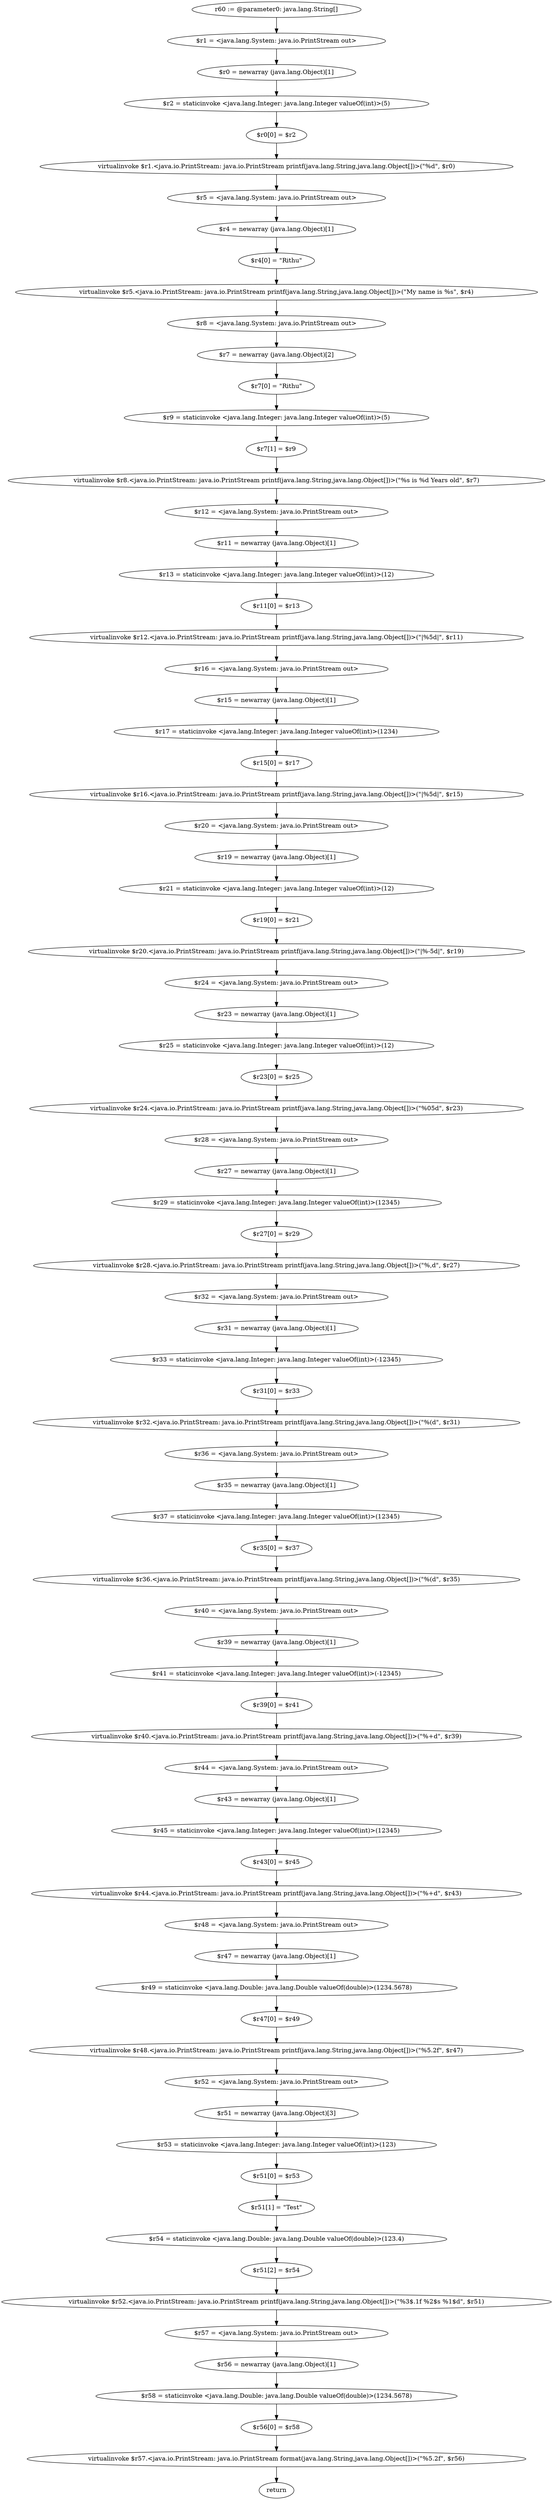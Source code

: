 digraph "unitGraph" {
    "r60 := @parameter0: java.lang.String[]"
    "$r1 = <java.lang.System: java.io.PrintStream out>"
    "$r0 = newarray (java.lang.Object)[1]"
    "$r2 = staticinvoke <java.lang.Integer: java.lang.Integer valueOf(int)>(5)"
    "$r0[0] = $r2"
    "virtualinvoke $r1.<java.io.PrintStream: java.io.PrintStream printf(java.lang.String,java.lang.Object[])>(\"%d\", $r0)"
    "$r5 = <java.lang.System: java.io.PrintStream out>"
    "$r4 = newarray (java.lang.Object)[1]"
    "$r4[0] = \"Rithu\""
    "virtualinvoke $r5.<java.io.PrintStream: java.io.PrintStream printf(java.lang.String,java.lang.Object[])>(\"My name is %s\", $r4)"
    "$r8 = <java.lang.System: java.io.PrintStream out>"
    "$r7 = newarray (java.lang.Object)[2]"
    "$r7[0] = \"Rithu\""
    "$r9 = staticinvoke <java.lang.Integer: java.lang.Integer valueOf(int)>(5)"
    "$r7[1] = $r9"
    "virtualinvoke $r8.<java.io.PrintStream: java.io.PrintStream printf(java.lang.String,java.lang.Object[])>(\"%s is %d Years old\", $r7)"
    "$r12 = <java.lang.System: java.io.PrintStream out>"
    "$r11 = newarray (java.lang.Object)[1]"
    "$r13 = staticinvoke <java.lang.Integer: java.lang.Integer valueOf(int)>(12)"
    "$r11[0] = $r13"
    "virtualinvoke $r12.<java.io.PrintStream: java.io.PrintStream printf(java.lang.String,java.lang.Object[])>(\"|%5d|\", $r11)"
    "$r16 = <java.lang.System: java.io.PrintStream out>"
    "$r15 = newarray (java.lang.Object)[1]"
    "$r17 = staticinvoke <java.lang.Integer: java.lang.Integer valueOf(int)>(1234)"
    "$r15[0] = $r17"
    "virtualinvoke $r16.<java.io.PrintStream: java.io.PrintStream printf(java.lang.String,java.lang.Object[])>(\"|%5d|\", $r15)"
    "$r20 = <java.lang.System: java.io.PrintStream out>"
    "$r19 = newarray (java.lang.Object)[1]"
    "$r21 = staticinvoke <java.lang.Integer: java.lang.Integer valueOf(int)>(12)"
    "$r19[0] = $r21"
    "virtualinvoke $r20.<java.io.PrintStream: java.io.PrintStream printf(java.lang.String,java.lang.Object[])>(\"|%-5d|\", $r19)"
    "$r24 = <java.lang.System: java.io.PrintStream out>"
    "$r23 = newarray (java.lang.Object)[1]"
    "$r25 = staticinvoke <java.lang.Integer: java.lang.Integer valueOf(int)>(12)"
    "$r23[0] = $r25"
    "virtualinvoke $r24.<java.io.PrintStream: java.io.PrintStream printf(java.lang.String,java.lang.Object[])>(\"%05d\", $r23)"
    "$r28 = <java.lang.System: java.io.PrintStream out>"
    "$r27 = newarray (java.lang.Object)[1]"
    "$r29 = staticinvoke <java.lang.Integer: java.lang.Integer valueOf(int)>(12345)"
    "$r27[0] = $r29"
    "virtualinvoke $r28.<java.io.PrintStream: java.io.PrintStream printf(java.lang.String,java.lang.Object[])>(\"%,d\", $r27)"
    "$r32 = <java.lang.System: java.io.PrintStream out>"
    "$r31 = newarray (java.lang.Object)[1]"
    "$r33 = staticinvoke <java.lang.Integer: java.lang.Integer valueOf(int)>(-12345)"
    "$r31[0] = $r33"
    "virtualinvoke $r32.<java.io.PrintStream: java.io.PrintStream printf(java.lang.String,java.lang.Object[])>(\"%(d\", $r31)"
    "$r36 = <java.lang.System: java.io.PrintStream out>"
    "$r35 = newarray (java.lang.Object)[1]"
    "$r37 = staticinvoke <java.lang.Integer: java.lang.Integer valueOf(int)>(12345)"
    "$r35[0] = $r37"
    "virtualinvoke $r36.<java.io.PrintStream: java.io.PrintStream printf(java.lang.String,java.lang.Object[])>(\"%(d\", $r35)"
    "$r40 = <java.lang.System: java.io.PrintStream out>"
    "$r39 = newarray (java.lang.Object)[1]"
    "$r41 = staticinvoke <java.lang.Integer: java.lang.Integer valueOf(int)>(-12345)"
    "$r39[0] = $r41"
    "virtualinvoke $r40.<java.io.PrintStream: java.io.PrintStream printf(java.lang.String,java.lang.Object[])>(\"%+d\", $r39)"
    "$r44 = <java.lang.System: java.io.PrintStream out>"
    "$r43 = newarray (java.lang.Object)[1]"
    "$r45 = staticinvoke <java.lang.Integer: java.lang.Integer valueOf(int)>(12345)"
    "$r43[0] = $r45"
    "virtualinvoke $r44.<java.io.PrintStream: java.io.PrintStream printf(java.lang.String,java.lang.Object[])>(\"%+d\", $r43)"
    "$r48 = <java.lang.System: java.io.PrintStream out>"
    "$r47 = newarray (java.lang.Object)[1]"
    "$r49 = staticinvoke <java.lang.Double: java.lang.Double valueOf(double)>(1234.5678)"
    "$r47[0] = $r49"
    "virtualinvoke $r48.<java.io.PrintStream: java.io.PrintStream printf(java.lang.String,java.lang.Object[])>(\"%5.2f\", $r47)"
    "$r52 = <java.lang.System: java.io.PrintStream out>"
    "$r51 = newarray (java.lang.Object)[3]"
    "$r53 = staticinvoke <java.lang.Integer: java.lang.Integer valueOf(int)>(123)"
    "$r51[0] = $r53"
    "$r51[1] = \"Test\""
    "$r54 = staticinvoke <java.lang.Double: java.lang.Double valueOf(double)>(123.4)"
    "$r51[2] = $r54"
    "virtualinvoke $r52.<java.io.PrintStream: java.io.PrintStream printf(java.lang.String,java.lang.Object[])>(\"%3$.1f %2$s %1$d\", $r51)"
    "$r57 = <java.lang.System: java.io.PrintStream out>"
    "$r56 = newarray (java.lang.Object)[1]"
    "$r58 = staticinvoke <java.lang.Double: java.lang.Double valueOf(double)>(1234.5678)"
    "$r56[0] = $r58"
    "virtualinvoke $r57.<java.io.PrintStream: java.io.PrintStream format(java.lang.String,java.lang.Object[])>(\"%5.2f\", $r56)"
    "return"
    "r60 := @parameter0: java.lang.String[]"->"$r1 = <java.lang.System: java.io.PrintStream out>";
    "$r1 = <java.lang.System: java.io.PrintStream out>"->"$r0 = newarray (java.lang.Object)[1]";
    "$r0 = newarray (java.lang.Object)[1]"->"$r2 = staticinvoke <java.lang.Integer: java.lang.Integer valueOf(int)>(5)";
    "$r2 = staticinvoke <java.lang.Integer: java.lang.Integer valueOf(int)>(5)"->"$r0[0] = $r2";
    "$r0[0] = $r2"->"virtualinvoke $r1.<java.io.PrintStream: java.io.PrintStream printf(java.lang.String,java.lang.Object[])>(\"%d\", $r0)";
    "virtualinvoke $r1.<java.io.PrintStream: java.io.PrintStream printf(java.lang.String,java.lang.Object[])>(\"%d\", $r0)"->"$r5 = <java.lang.System: java.io.PrintStream out>";
    "$r5 = <java.lang.System: java.io.PrintStream out>"->"$r4 = newarray (java.lang.Object)[1]";
    "$r4 = newarray (java.lang.Object)[1]"->"$r4[0] = \"Rithu\"";
    "$r4[0] = \"Rithu\""->"virtualinvoke $r5.<java.io.PrintStream: java.io.PrintStream printf(java.lang.String,java.lang.Object[])>(\"My name is %s\", $r4)";
    "virtualinvoke $r5.<java.io.PrintStream: java.io.PrintStream printf(java.lang.String,java.lang.Object[])>(\"My name is %s\", $r4)"->"$r8 = <java.lang.System: java.io.PrintStream out>";
    "$r8 = <java.lang.System: java.io.PrintStream out>"->"$r7 = newarray (java.lang.Object)[2]";
    "$r7 = newarray (java.lang.Object)[2]"->"$r7[0] = \"Rithu\"";
    "$r7[0] = \"Rithu\""->"$r9 = staticinvoke <java.lang.Integer: java.lang.Integer valueOf(int)>(5)";
    "$r9 = staticinvoke <java.lang.Integer: java.lang.Integer valueOf(int)>(5)"->"$r7[1] = $r9";
    "$r7[1] = $r9"->"virtualinvoke $r8.<java.io.PrintStream: java.io.PrintStream printf(java.lang.String,java.lang.Object[])>(\"%s is %d Years old\", $r7)";
    "virtualinvoke $r8.<java.io.PrintStream: java.io.PrintStream printf(java.lang.String,java.lang.Object[])>(\"%s is %d Years old\", $r7)"->"$r12 = <java.lang.System: java.io.PrintStream out>";
    "$r12 = <java.lang.System: java.io.PrintStream out>"->"$r11 = newarray (java.lang.Object)[1]";
    "$r11 = newarray (java.lang.Object)[1]"->"$r13 = staticinvoke <java.lang.Integer: java.lang.Integer valueOf(int)>(12)";
    "$r13 = staticinvoke <java.lang.Integer: java.lang.Integer valueOf(int)>(12)"->"$r11[0] = $r13";
    "$r11[0] = $r13"->"virtualinvoke $r12.<java.io.PrintStream: java.io.PrintStream printf(java.lang.String,java.lang.Object[])>(\"|%5d|\", $r11)";
    "virtualinvoke $r12.<java.io.PrintStream: java.io.PrintStream printf(java.lang.String,java.lang.Object[])>(\"|%5d|\", $r11)"->"$r16 = <java.lang.System: java.io.PrintStream out>";
    "$r16 = <java.lang.System: java.io.PrintStream out>"->"$r15 = newarray (java.lang.Object)[1]";
    "$r15 = newarray (java.lang.Object)[1]"->"$r17 = staticinvoke <java.lang.Integer: java.lang.Integer valueOf(int)>(1234)";
    "$r17 = staticinvoke <java.lang.Integer: java.lang.Integer valueOf(int)>(1234)"->"$r15[0] = $r17";
    "$r15[0] = $r17"->"virtualinvoke $r16.<java.io.PrintStream: java.io.PrintStream printf(java.lang.String,java.lang.Object[])>(\"|%5d|\", $r15)";
    "virtualinvoke $r16.<java.io.PrintStream: java.io.PrintStream printf(java.lang.String,java.lang.Object[])>(\"|%5d|\", $r15)"->"$r20 = <java.lang.System: java.io.PrintStream out>";
    "$r20 = <java.lang.System: java.io.PrintStream out>"->"$r19 = newarray (java.lang.Object)[1]";
    "$r19 = newarray (java.lang.Object)[1]"->"$r21 = staticinvoke <java.lang.Integer: java.lang.Integer valueOf(int)>(12)";
    "$r21 = staticinvoke <java.lang.Integer: java.lang.Integer valueOf(int)>(12)"->"$r19[0] = $r21";
    "$r19[0] = $r21"->"virtualinvoke $r20.<java.io.PrintStream: java.io.PrintStream printf(java.lang.String,java.lang.Object[])>(\"|%-5d|\", $r19)";
    "virtualinvoke $r20.<java.io.PrintStream: java.io.PrintStream printf(java.lang.String,java.lang.Object[])>(\"|%-5d|\", $r19)"->"$r24 = <java.lang.System: java.io.PrintStream out>";
    "$r24 = <java.lang.System: java.io.PrintStream out>"->"$r23 = newarray (java.lang.Object)[1]";
    "$r23 = newarray (java.lang.Object)[1]"->"$r25 = staticinvoke <java.lang.Integer: java.lang.Integer valueOf(int)>(12)";
    "$r25 = staticinvoke <java.lang.Integer: java.lang.Integer valueOf(int)>(12)"->"$r23[0] = $r25";
    "$r23[0] = $r25"->"virtualinvoke $r24.<java.io.PrintStream: java.io.PrintStream printf(java.lang.String,java.lang.Object[])>(\"%05d\", $r23)";
    "virtualinvoke $r24.<java.io.PrintStream: java.io.PrintStream printf(java.lang.String,java.lang.Object[])>(\"%05d\", $r23)"->"$r28 = <java.lang.System: java.io.PrintStream out>";
    "$r28 = <java.lang.System: java.io.PrintStream out>"->"$r27 = newarray (java.lang.Object)[1]";
    "$r27 = newarray (java.lang.Object)[1]"->"$r29 = staticinvoke <java.lang.Integer: java.lang.Integer valueOf(int)>(12345)";
    "$r29 = staticinvoke <java.lang.Integer: java.lang.Integer valueOf(int)>(12345)"->"$r27[0] = $r29";
    "$r27[0] = $r29"->"virtualinvoke $r28.<java.io.PrintStream: java.io.PrintStream printf(java.lang.String,java.lang.Object[])>(\"%,d\", $r27)";
    "virtualinvoke $r28.<java.io.PrintStream: java.io.PrintStream printf(java.lang.String,java.lang.Object[])>(\"%,d\", $r27)"->"$r32 = <java.lang.System: java.io.PrintStream out>";
    "$r32 = <java.lang.System: java.io.PrintStream out>"->"$r31 = newarray (java.lang.Object)[1]";
    "$r31 = newarray (java.lang.Object)[1]"->"$r33 = staticinvoke <java.lang.Integer: java.lang.Integer valueOf(int)>(-12345)";
    "$r33 = staticinvoke <java.lang.Integer: java.lang.Integer valueOf(int)>(-12345)"->"$r31[0] = $r33";
    "$r31[0] = $r33"->"virtualinvoke $r32.<java.io.PrintStream: java.io.PrintStream printf(java.lang.String,java.lang.Object[])>(\"%(d\", $r31)";
    "virtualinvoke $r32.<java.io.PrintStream: java.io.PrintStream printf(java.lang.String,java.lang.Object[])>(\"%(d\", $r31)"->"$r36 = <java.lang.System: java.io.PrintStream out>";
    "$r36 = <java.lang.System: java.io.PrintStream out>"->"$r35 = newarray (java.lang.Object)[1]";
    "$r35 = newarray (java.lang.Object)[1]"->"$r37 = staticinvoke <java.lang.Integer: java.lang.Integer valueOf(int)>(12345)";
    "$r37 = staticinvoke <java.lang.Integer: java.lang.Integer valueOf(int)>(12345)"->"$r35[0] = $r37";
    "$r35[0] = $r37"->"virtualinvoke $r36.<java.io.PrintStream: java.io.PrintStream printf(java.lang.String,java.lang.Object[])>(\"%(d\", $r35)";
    "virtualinvoke $r36.<java.io.PrintStream: java.io.PrintStream printf(java.lang.String,java.lang.Object[])>(\"%(d\", $r35)"->"$r40 = <java.lang.System: java.io.PrintStream out>";
    "$r40 = <java.lang.System: java.io.PrintStream out>"->"$r39 = newarray (java.lang.Object)[1]";
    "$r39 = newarray (java.lang.Object)[1]"->"$r41 = staticinvoke <java.lang.Integer: java.lang.Integer valueOf(int)>(-12345)";
    "$r41 = staticinvoke <java.lang.Integer: java.lang.Integer valueOf(int)>(-12345)"->"$r39[0] = $r41";
    "$r39[0] = $r41"->"virtualinvoke $r40.<java.io.PrintStream: java.io.PrintStream printf(java.lang.String,java.lang.Object[])>(\"%+d\", $r39)";
    "virtualinvoke $r40.<java.io.PrintStream: java.io.PrintStream printf(java.lang.String,java.lang.Object[])>(\"%+d\", $r39)"->"$r44 = <java.lang.System: java.io.PrintStream out>";
    "$r44 = <java.lang.System: java.io.PrintStream out>"->"$r43 = newarray (java.lang.Object)[1]";
    "$r43 = newarray (java.lang.Object)[1]"->"$r45 = staticinvoke <java.lang.Integer: java.lang.Integer valueOf(int)>(12345)";
    "$r45 = staticinvoke <java.lang.Integer: java.lang.Integer valueOf(int)>(12345)"->"$r43[0] = $r45";
    "$r43[0] = $r45"->"virtualinvoke $r44.<java.io.PrintStream: java.io.PrintStream printf(java.lang.String,java.lang.Object[])>(\"%+d\", $r43)";
    "virtualinvoke $r44.<java.io.PrintStream: java.io.PrintStream printf(java.lang.String,java.lang.Object[])>(\"%+d\", $r43)"->"$r48 = <java.lang.System: java.io.PrintStream out>";
    "$r48 = <java.lang.System: java.io.PrintStream out>"->"$r47 = newarray (java.lang.Object)[1]";
    "$r47 = newarray (java.lang.Object)[1]"->"$r49 = staticinvoke <java.lang.Double: java.lang.Double valueOf(double)>(1234.5678)";
    "$r49 = staticinvoke <java.lang.Double: java.lang.Double valueOf(double)>(1234.5678)"->"$r47[0] = $r49";
    "$r47[0] = $r49"->"virtualinvoke $r48.<java.io.PrintStream: java.io.PrintStream printf(java.lang.String,java.lang.Object[])>(\"%5.2f\", $r47)";
    "virtualinvoke $r48.<java.io.PrintStream: java.io.PrintStream printf(java.lang.String,java.lang.Object[])>(\"%5.2f\", $r47)"->"$r52 = <java.lang.System: java.io.PrintStream out>";
    "$r52 = <java.lang.System: java.io.PrintStream out>"->"$r51 = newarray (java.lang.Object)[3]";
    "$r51 = newarray (java.lang.Object)[3]"->"$r53 = staticinvoke <java.lang.Integer: java.lang.Integer valueOf(int)>(123)";
    "$r53 = staticinvoke <java.lang.Integer: java.lang.Integer valueOf(int)>(123)"->"$r51[0] = $r53";
    "$r51[0] = $r53"->"$r51[1] = \"Test\"";
    "$r51[1] = \"Test\""->"$r54 = staticinvoke <java.lang.Double: java.lang.Double valueOf(double)>(123.4)";
    "$r54 = staticinvoke <java.lang.Double: java.lang.Double valueOf(double)>(123.4)"->"$r51[2] = $r54";
    "$r51[2] = $r54"->"virtualinvoke $r52.<java.io.PrintStream: java.io.PrintStream printf(java.lang.String,java.lang.Object[])>(\"%3$.1f %2$s %1$d\", $r51)";
    "virtualinvoke $r52.<java.io.PrintStream: java.io.PrintStream printf(java.lang.String,java.lang.Object[])>(\"%3$.1f %2$s %1$d\", $r51)"->"$r57 = <java.lang.System: java.io.PrintStream out>";
    "$r57 = <java.lang.System: java.io.PrintStream out>"->"$r56 = newarray (java.lang.Object)[1]";
    "$r56 = newarray (java.lang.Object)[1]"->"$r58 = staticinvoke <java.lang.Double: java.lang.Double valueOf(double)>(1234.5678)";
    "$r58 = staticinvoke <java.lang.Double: java.lang.Double valueOf(double)>(1234.5678)"->"$r56[0] = $r58";
    "$r56[0] = $r58"->"virtualinvoke $r57.<java.io.PrintStream: java.io.PrintStream format(java.lang.String,java.lang.Object[])>(\"%5.2f\", $r56)";
    "virtualinvoke $r57.<java.io.PrintStream: java.io.PrintStream format(java.lang.String,java.lang.Object[])>(\"%5.2f\", $r56)"->"return";
}
